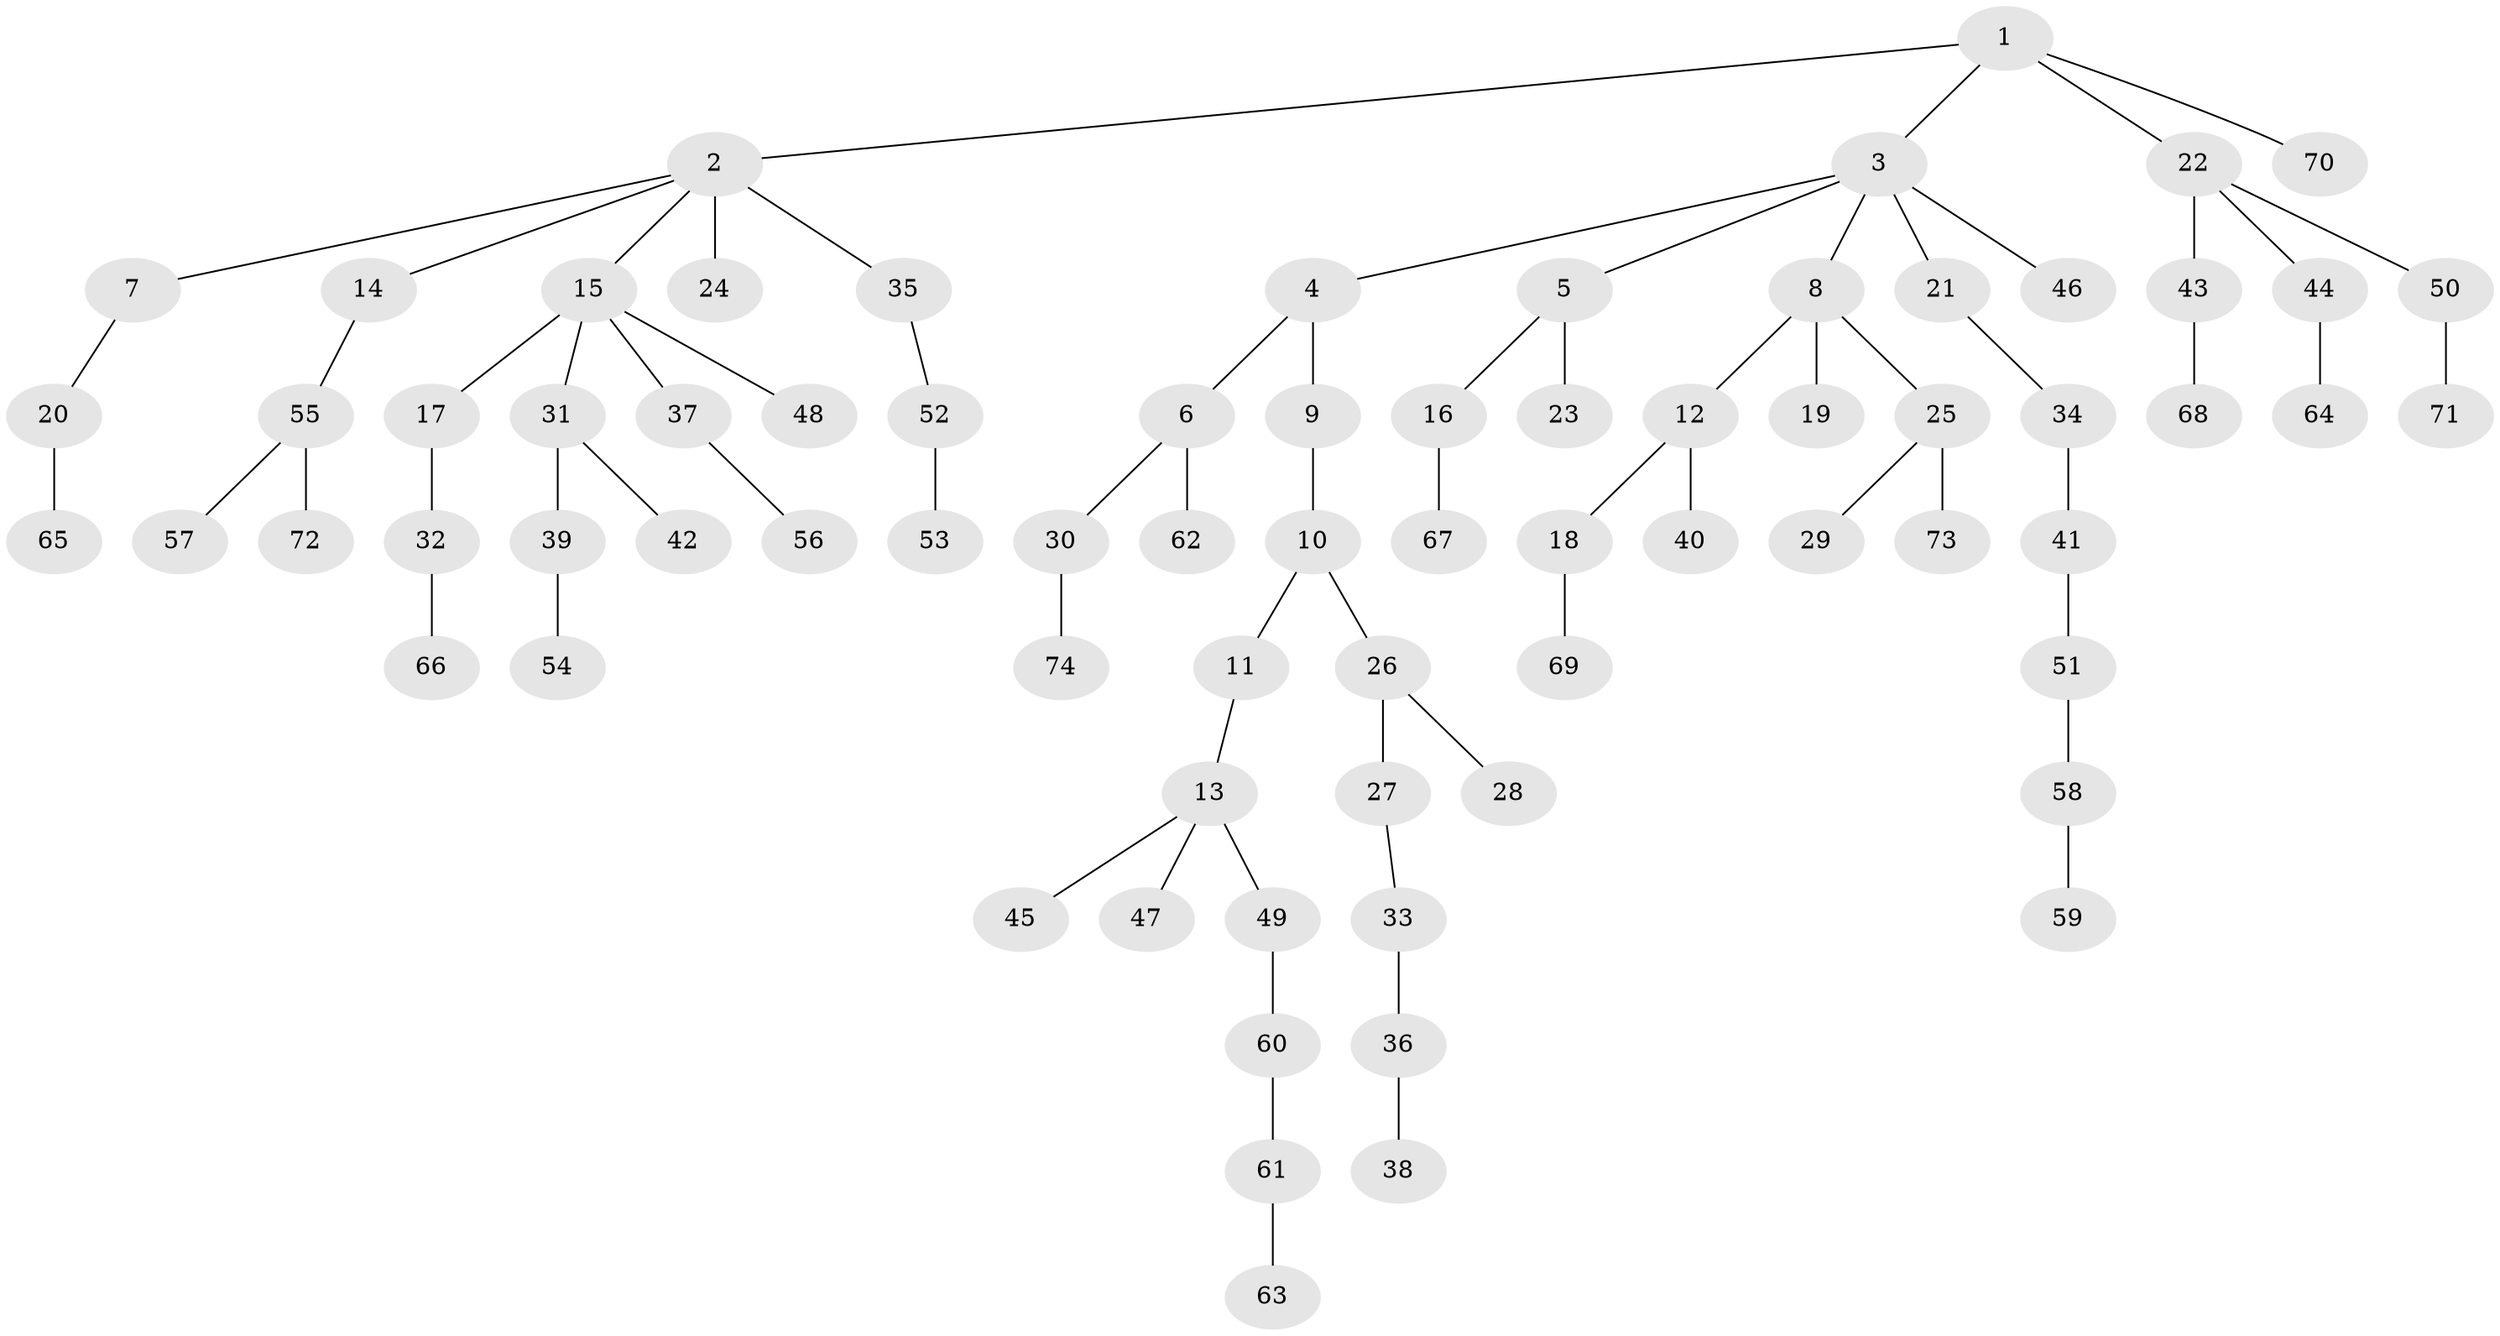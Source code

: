 // original degree distribution, {5: 0.013513513513513514, 9: 0.006756756756756757, 7: 0.013513513513513514, 4: 0.060810810810810814, 3: 0.1891891891891892, 2: 0.23648648648648649, 1: 0.4797297297297297}
// Generated by graph-tools (version 1.1) at 2025/36/03/09/25 02:36:55]
// undirected, 74 vertices, 73 edges
graph export_dot {
graph [start="1"]
  node [color=gray90,style=filled];
  1;
  2;
  3;
  4;
  5;
  6;
  7;
  8;
  9;
  10;
  11;
  12;
  13;
  14;
  15;
  16;
  17;
  18;
  19;
  20;
  21;
  22;
  23;
  24;
  25;
  26;
  27;
  28;
  29;
  30;
  31;
  32;
  33;
  34;
  35;
  36;
  37;
  38;
  39;
  40;
  41;
  42;
  43;
  44;
  45;
  46;
  47;
  48;
  49;
  50;
  51;
  52;
  53;
  54;
  55;
  56;
  57;
  58;
  59;
  60;
  61;
  62;
  63;
  64;
  65;
  66;
  67;
  68;
  69;
  70;
  71;
  72;
  73;
  74;
  1 -- 2 [weight=1.0];
  1 -- 3 [weight=1.0];
  1 -- 22 [weight=1.0];
  1 -- 70 [weight=1.0];
  2 -- 7 [weight=1.0];
  2 -- 14 [weight=1.0];
  2 -- 15 [weight=1.0];
  2 -- 24 [weight=3.0];
  2 -- 35 [weight=1.0];
  3 -- 4 [weight=1.0];
  3 -- 5 [weight=1.0];
  3 -- 8 [weight=1.0];
  3 -- 21 [weight=1.0];
  3 -- 46 [weight=1.0];
  4 -- 6 [weight=1.0];
  4 -- 9 [weight=1.0];
  5 -- 16 [weight=1.0];
  5 -- 23 [weight=1.0];
  6 -- 30 [weight=1.0];
  6 -- 62 [weight=2.0];
  7 -- 20 [weight=1.0];
  8 -- 12 [weight=1.0];
  8 -- 19 [weight=2.0];
  8 -- 25 [weight=1.0];
  9 -- 10 [weight=1.0];
  10 -- 11 [weight=1.0];
  10 -- 26 [weight=1.0];
  11 -- 13 [weight=1.0];
  12 -- 18 [weight=1.0];
  12 -- 40 [weight=1.0];
  13 -- 45 [weight=1.0];
  13 -- 47 [weight=1.0];
  13 -- 49 [weight=1.0];
  14 -- 55 [weight=1.0];
  15 -- 17 [weight=1.0];
  15 -- 31 [weight=1.0];
  15 -- 37 [weight=1.0];
  15 -- 48 [weight=1.0];
  16 -- 67 [weight=1.0];
  17 -- 32 [weight=1.0];
  18 -- 69 [weight=1.0];
  20 -- 65 [weight=2.0];
  21 -- 34 [weight=1.0];
  22 -- 43 [weight=1.0];
  22 -- 44 [weight=1.0];
  22 -- 50 [weight=1.0];
  25 -- 29 [weight=1.0];
  25 -- 73 [weight=1.0];
  26 -- 27 [weight=2.0];
  26 -- 28 [weight=1.0];
  27 -- 33 [weight=1.0];
  30 -- 74 [weight=1.0];
  31 -- 39 [weight=1.0];
  31 -- 42 [weight=1.0];
  32 -- 66 [weight=1.0];
  33 -- 36 [weight=2.0];
  34 -- 41 [weight=1.0];
  35 -- 52 [weight=1.0];
  36 -- 38 [weight=1.0];
  37 -- 56 [weight=1.0];
  39 -- 54 [weight=1.0];
  41 -- 51 [weight=1.0];
  43 -- 68 [weight=1.0];
  44 -- 64 [weight=2.0];
  49 -- 60 [weight=1.0];
  50 -- 71 [weight=1.0];
  51 -- 58 [weight=1.0];
  52 -- 53 [weight=1.0];
  55 -- 57 [weight=1.0];
  55 -- 72 [weight=1.0];
  58 -- 59 [weight=1.0];
  60 -- 61 [weight=1.0];
  61 -- 63 [weight=1.0];
}
